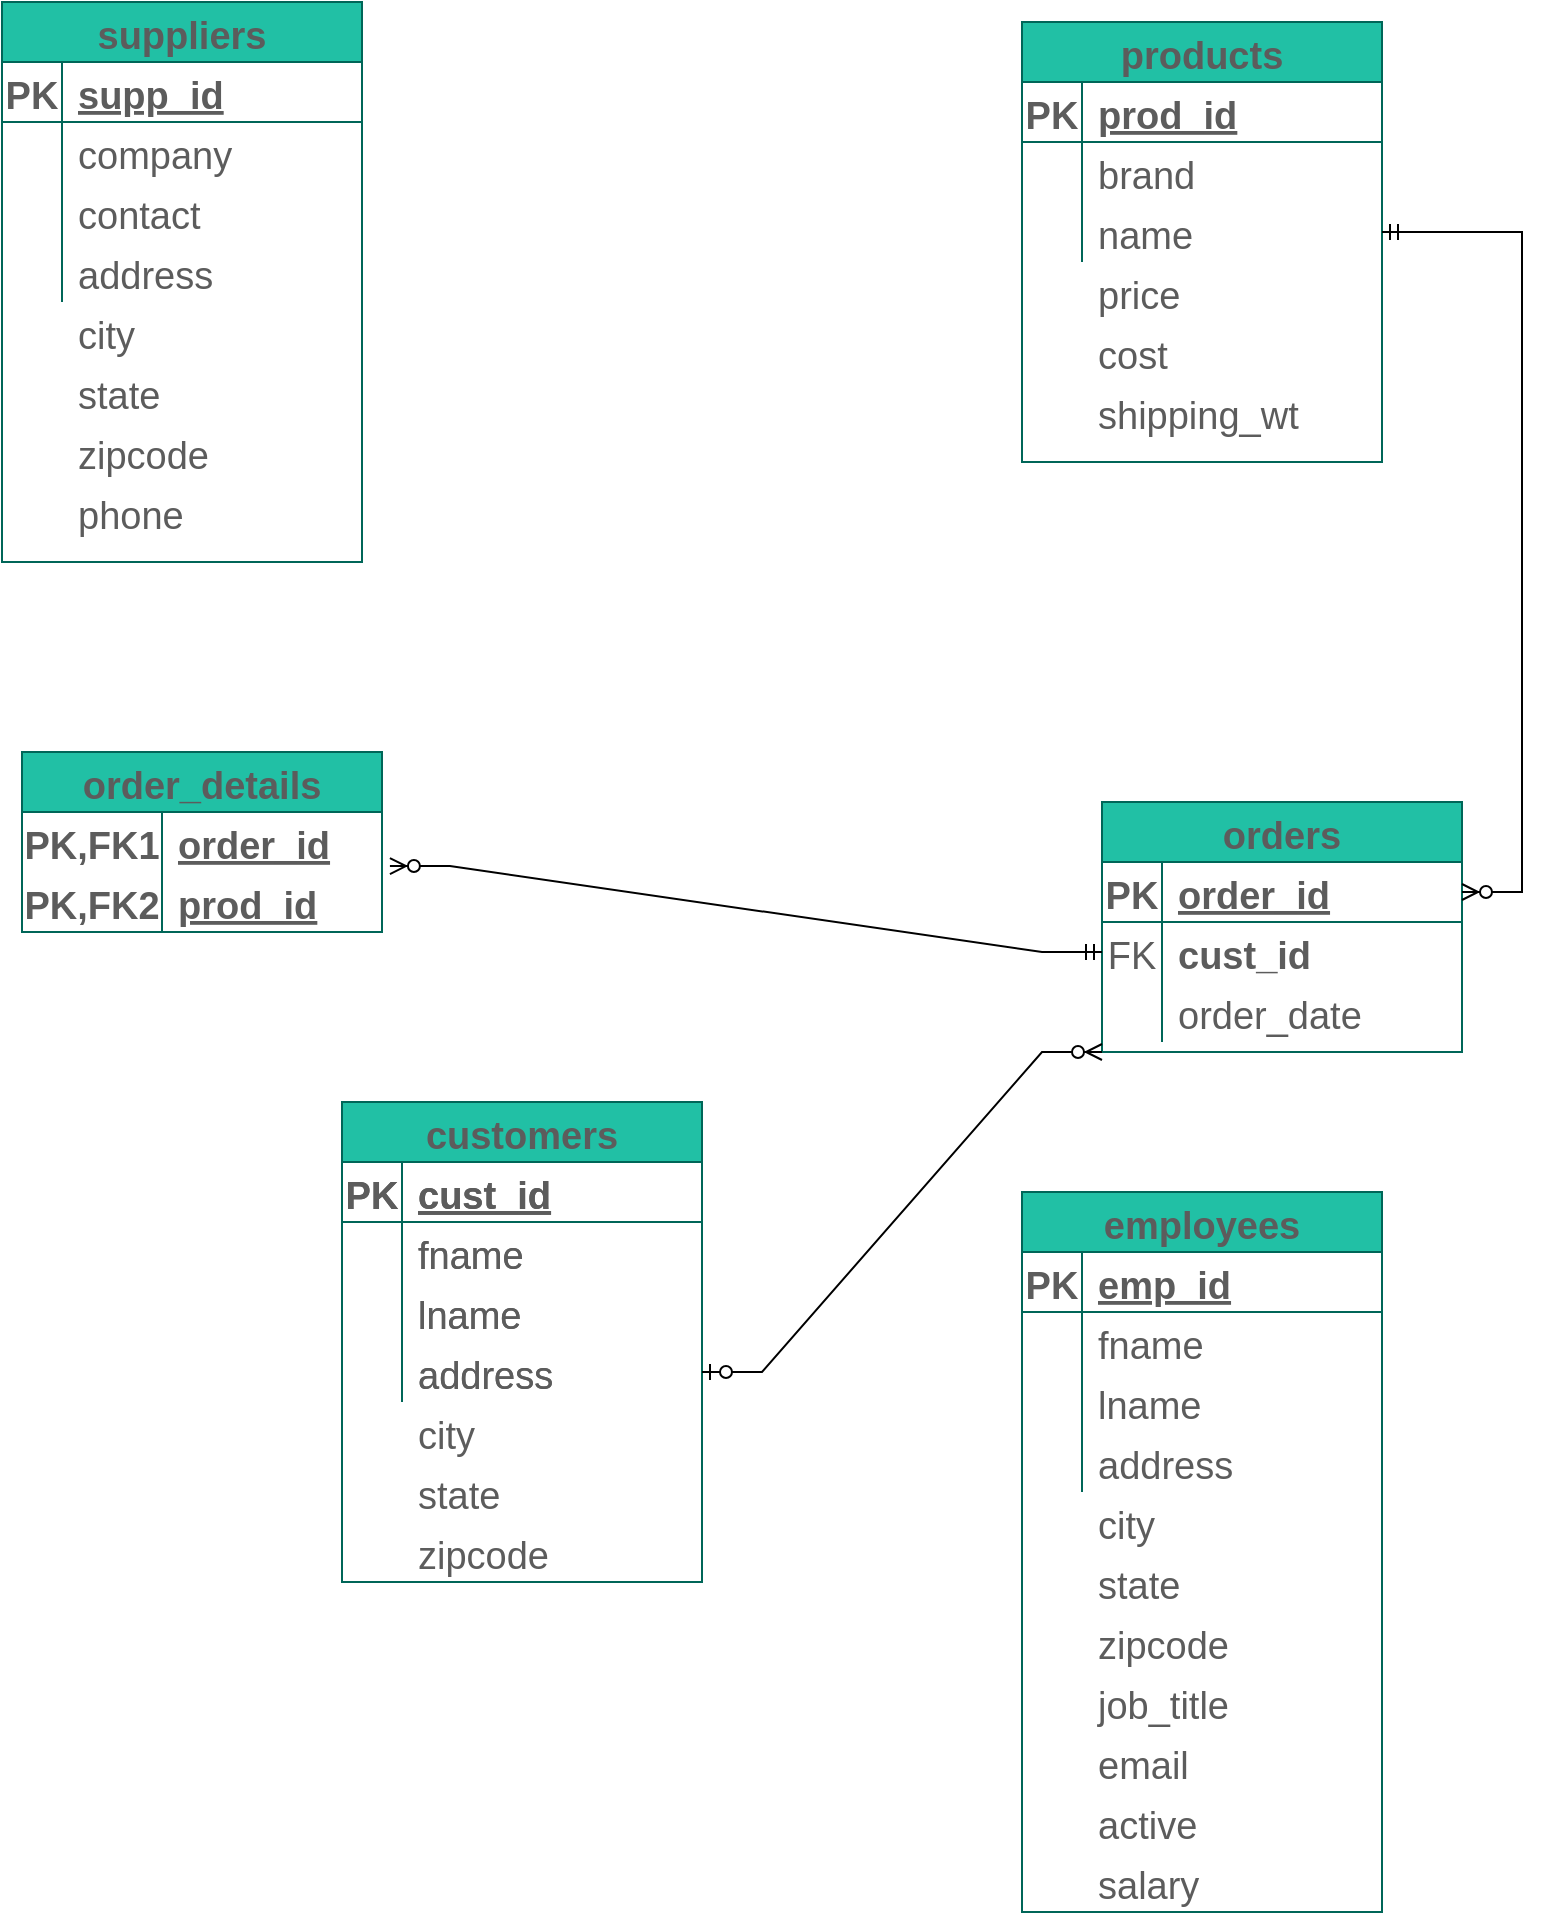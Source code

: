<mxfile version="15.5.8" type="onedrive"><diagram id="DwkS483qY-H0mCdRxVmd" name="Page-1"><mxGraphModel dx="2383" dy="1231" grid="1" gridSize="10" guides="1" tooltips="1" connect="1" arrows="1" fold="1" page="1" pageScale="1" pageWidth="850" pageHeight="1100" math="0" shadow="0"><root><mxCell id="0"/><mxCell id="1" parent="0"/><mxCell id="z4nYT6DhhZfo6sBerIQB-19" value="customers" style="shape=table;startSize=30;container=1;collapsible=1;childLayout=tableLayout;fixedRows=1;rowLines=0;fontStyle=1;align=center;resizeLast=1;fontSize=19;fillColor=#21C0A5;strokeColor=#006658;fontColor=#5C5C5C;" parent="1" vertex="1"><mxGeometry x="210" y="590" width="180" height="240" as="geometry"/></mxCell><mxCell id="z4nYT6DhhZfo6sBerIQB-20" value="" style="shape=partialRectangle;collapsible=0;dropTarget=0;pointerEvents=0;fillColor=none;top=0;left=0;bottom=1;right=0;points=[[0,0.5],[1,0.5]];portConstraint=eastwest;fontSize=19;strokeColor=#006658;fontColor=#5C5C5C;" parent="z4nYT6DhhZfo6sBerIQB-19" vertex="1"><mxGeometry y="30" width="180" height="30" as="geometry"/></mxCell><mxCell id="z4nYT6DhhZfo6sBerIQB-21" value="PK" style="shape=partialRectangle;connectable=0;fillColor=none;top=0;left=0;bottom=0;right=0;fontStyle=1;overflow=hidden;fontSize=19;strokeColor=#006658;fontColor=#5C5C5C;" parent="z4nYT6DhhZfo6sBerIQB-20" vertex="1"><mxGeometry width="30" height="30" as="geometry"><mxRectangle width="30" height="30" as="alternateBounds"/></mxGeometry></mxCell><mxCell id="z4nYT6DhhZfo6sBerIQB-22" value="cust_id" style="shape=partialRectangle;connectable=0;fillColor=none;top=0;left=0;bottom=0;right=0;align=left;spacingLeft=6;fontStyle=5;overflow=hidden;fontSize=19;strokeColor=#006658;fontColor=#5C5C5C;" parent="z4nYT6DhhZfo6sBerIQB-20" vertex="1"><mxGeometry x="30" width="150" height="30" as="geometry"><mxRectangle width="150" height="30" as="alternateBounds"/></mxGeometry></mxCell><mxCell id="z4nYT6DhhZfo6sBerIQB-23" value="" style="shape=partialRectangle;collapsible=0;dropTarget=0;pointerEvents=0;fillColor=none;top=0;left=0;bottom=0;right=0;points=[[0,0.5],[1,0.5]];portConstraint=eastwest;fontSize=19;strokeColor=#006658;fontColor=#5C5C5C;" parent="z4nYT6DhhZfo6sBerIQB-19" vertex="1"><mxGeometry y="60" width="180" height="30" as="geometry"/></mxCell><mxCell id="z4nYT6DhhZfo6sBerIQB-24" value="" style="shape=partialRectangle;connectable=0;fillColor=none;top=0;left=0;bottom=0;right=0;editable=1;overflow=hidden;fontSize=19;strokeColor=#006658;fontColor=#5C5C5C;" parent="z4nYT6DhhZfo6sBerIQB-23" vertex="1"><mxGeometry width="30" height="30" as="geometry"><mxRectangle width="30" height="30" as="alternateBounds"/></mxGeometry></mxCell><mxCell id="z4nYT6DhhZfo6sBerIQB-25" value="fname" style="shape=partialRectangle;connectable=0;fillColor=none;top=0;left=0;bottom=0;right=0;align=left;spacingLeft=6;overflow=hidden;fontSize=19;strokeColor=#006658;fontColor=#5C5C5C;" parent="z4nYT6DhhZfo6sBerIQB-23" vertex="1"><mxGeometry x="30" width="150" height="30" as="geometry"><mxRectangle width="150" height="30" as="alternateBounds"/></mxGeometry></mxCell><mxCell id="z4nYT6DhhZfo6sBerIQB-26" value="" style="shape=partialRectangle;collapsible=0;dropTarget=0;pointerEvents=0;fillColor=none;top=0;left=0;bottom=0;right=0;points=[[0,0.5],[1,0.5]];portConstraint=eastwest;fontSize=19;strokeColor=#006658;fontColor=#5C5C5C;" parent="z4nYT6DhhZfo6sBerIQB-19" vertex="1"><mxGeometry y="90" width="180" height="30" as="geometry"/></mxCell><mxCell id="z4nYT6DhhZfo6sBerIQB-27" value="" style="shape=partialRectangle;connectable=0;fillColor=none;top=0;left=0;bottom=0;right=0;editable=1;overflow=hidden;fontSize=19;strokeColor=#006658;fontColor=#5C5C5C;" parent="z4nYT6DhhZfo6sBerIQB-26" vertex="1"><mxGeometry width="30" height="30" as="geometry"><mxRectangle width="30" height="30" as="alternateBounds"/></mxGeometry></mxCell><mxCell id="z4nYT6DhhZfo6sBerIQB-28" value="lname" style="shape=partialRectangle;connectable=0;fillColor=none;top=0;left=0;bottom=0;right=0;align=left;spacingLeft=6;overflow=hidden;fontSize=19;strokeColor=#006658;fontColor=#5C5C5C;" parent="z4nYT6DhhZfo6sBerIQB-26" vertex="1"><mxGeometry x="30" width="150" height="30" as="geometry"><mxRectangle width="150" height="30" as="alternateBounds"/></mxGeometry></mxCell><mxCell id="z4nYT6DhhZfo6sBerIQB-29" value="" style="shape=partialRectangle;collapsible=0;dropTarget=0;pointerEvents=0;fillColor=none;top=0;left=0;bottom=0;right=0;points=[[0,0.5],[1,0.5]];portConstraint=eastwest;fontSize=19;strokeColor=#006658;fontColor=#5C5C5C;" parent="z4nYT6DhhZfo6sBerIQB-19" vertex="1"><mxGeometry y="120" width="180" height="30" as="geometry"/></mxCell><mxCell id="z4nYT6DhhZfo6sBerIQB-30" value="" style="shape=partialRectangle;connectable=0;fillColor=none;top=0;left=0;bottom=0;right=0;editable=1;overflow=hidden;fontSize=19;strokeColor=#006658;fontColor=#5C5C5C;" parent="z4nYT6DhhZfo6sBerIQB-29" vertex="1"><mxGeometry width="30" height="30" as="geometry"><mxRectangle width="30" height="30" as="alternateBounds"/></mxGeometry></mxCell><mxCell id="z4nYT6DhhZfo6sBerIQB-31" value="address" style="shape=partialRectangle;connectable=0;fillColor=none;top=0;left=0;bottom=0;right=0;align=left;spacingLeft=6;overflow=hidden;fontSize=19;strokeColor=#006658;fontColor=#5C5C5C;" parent="z4nYT6DhhZfo6sBerIQB-29" vertex="1"><mxGeometry x="30" width="150" height="30" as="geometry"><mxRectangle width="150" height="30" as="alternateBounds"/></mxGeometry></mxCell><mxCell id="z4nYT6DhhZfo6sBerIQB-34" value="city" style="shape=partialRectangle;connectable=0;fillColor=none;top=0;left=0;bottom=0;right=0;align=left;spacingLeft=6;overflow=hidden;fontSize=19;strokeColor=#006658;fontColor=#5C5C5C;" parent="1" vertex="1"><mxGeometry x="240" y="740" width="150" height="30" as="geometry"><mxRectangle width="150" height="30" as="alternateBounds"/></mxGeometry></mxCell><mxCell id="z4nYT6DhhZfo6sBerIQB-36" value="state" style="shape=partialRectangle;connectable=0;fillColor=none;top=0;left=0;bottom=0;right=0;align=left;spacingLeft=6;overflow=hidden;fontSize=19;strokeColor=#006658;fontColor=#5C5C5C;" parent="1" vertex="1"><mxGeometry x="240" y="770" width="150" height="30" as="geometry"><mxRectangle width="150" height="30" as="alternateBounds"/></mxGeometry></mxCell><mxCell id="z4nYT6DhhZfo6sBerIQB-37" value="zipcode" style="shape=partialRectangle;connectable=0;fillColor=none;top=0;left=0;bottom=0;right=0;align=left;spacingLeft=6;overflow=hidden;fontSize=19;strokeColor=#006658;fontColor=#5C5C5C;" parent="1" vertex="1"><mxGeometry x="240" y="800" width="150" height="30" as="geometry"><mxRectangle width="150" height="30" as="alternateBounds"/></mxGeometry></mxCell><mxCell id="z4nYT6DhhZfo6sBerIQB-38" value="customers" style="shape=table;startSize=30;container=1;collapsible=1;childLayout=tableLayout;fixedRows=1;rowLines=0;fontStyle=1;align=center;resizeLast=1;fontSize=19;fillColor=#21C0A5;strokeColor=#006658;fontColor=#5C5C5C;" parent="1" vertex="1"><mxGeometry x="210" y="590" width="180" height="240" as="geometry"/></mxCell><mxCell id="z4nYT6DhhZfo6sBerIQB-39" value="" style="shape=partialRectangle;collapsible=0;dropTarget=0;pointerEvents=0;fillColor=none;top=0;left=0;bottom=1;right=0;points=[[0,0.5],[1,0.5]];portConstraint=eastwest;fontSize=19;strokeColor=#006658;fontColor=#5C5C5C;" parent="z4nYT6DhhZfo6sBerIQB-38" vertex="1"><mxGeometry y="30" width="180" height="30" as="geometry"/></mxCell><mxCell id="z4nYT6DhhZfo6sBerIQB-40" value="PK" style="shape=partialRectangle;connectable=0;fillColor=none;top=0;left=0;bottom=0;right=0;fontStyle=1;overflow=hidden;fontSize=19;strokeColor=#006658;fontColor=#5C5C5C;" parent="z4nYT6DhhZfo6sBerIQB-39" vertex="1"><mxGeometry width="30" height="30" as="geometry"><mxRectangle width="30" height="30" as="alternateBounds"/></mxGeometry></mxCell><mxCell id="z4nYT6DhhZfo6sBerIQB-41" value="cust_id" style="shape=partialRectangle;connectable=0;fillColor=none;top=0;left=0;bottom=0;right=0;align=left;spacingLeft=6;fontStyle=5;overflow=hidden;fontSize=19;strokeColor=#006658;fontColor=#5C5C5C;" parent="z4nYT6DhhZfo6sBerIQB-39" vertex="1"><mxGeometry x="30" width="150" height="30" as="geometry"><mxRectangle width="150" height="30" as="alternateBounds"/></mxGeometry></mxCell><mxCell id="z4nYT6DhhZfo6sBerIQB-42" value="" style="shape=partialRectangle;collapsible=0;dropTarget=0;pointerEvents=0;fillColor=none;top=0;left=0;bottom=0;right=0;points=[[0,0.5],[1,0.5]];portConstraint=eastwest;fontSize=19;strokeColor=#006658;fontColor=#5C5C5C;" parent="z4nYT6DhhZfo6sBerIQB-38" vertex="1"><mxGeometry y="60" width="180" height="30" as="geometry"/></mxCell><mxCell id="z4nYT6DhhZfo6sBerIQB-43" value="" style="shape=partialRectangle;connectable=0;fillColor=none;top=0;left=0;bottom=0;right=0;editable=1;overflow=hidden;fontSize=19;strokeColor=#006658;fontColor=#5C5C5C;" parent="z4nYT6DhhZfo6sBerIQB-42" vertex="1"><mxGeometry width="30" height="30" as="geometry"><mxRectangle width="30" height="30" as="alternateBounds"/></mxGeometry></mxCell><mxCell id="z4nYT6DhhZfo6sBerIQB-44" value="fname" style="shape=partialRectangle;connectable=0;fillColor=none;top=0;left=0;bottom=0;right=0;align=left;spacingLeft=6;overflow=hidden;fontSize=19;strokeColor=#006658;fontColor=#5C5C5C;" parent="z4nYT6DhhZfo6sBerIQB-42" vertex="1"><mxGeometry x="30" width="150" height="30" as="geometry"><mxRectangle width="150" height="30" as="alternateBounds"/></mxGeometry></mxCell><mxCell id="z4nYT6DhhZfo6sBerIQB-45" value="" style="shape=partialRectangle;collapsible=0;dropTarget=0;pointerEvents=0;fillColor=none;top=0;left=0;bottom=0;right=0;points=[[0,0.5],[1,0.5]];portConstraint=eastwest;fontSize=19;strokeColor=#006658;fontColor=#5C5C5C;" parent="z4nYT6DhhZfo6sBerIQB-38" vertex="1"><mxGeometry y="90" width="180" height="30" as="geometry"/></mxCell><mxCell id="z4nYT6DhhZfo6sBerIQB-46" value="" style="shape=partialRectangle;connectable=0;fillColor=none;top=0;left=0;bottom=0;right=0;editable=1;overflow=hidden;fontSize=19;strokeColor=#006658;fontColor=#5C5C5C;" parent="z4nYT6DhhZfo6sBerIQB-45" vertex="1"><mxGeometry width="30" height="30" as="geometry"><mxRectangle width="30" height="30" as="alternateBounds"/></mxGeometry></mxCell><mxCell id="z4nYT6DhhZfo6sBerIQB-47" value="lname" style="shape=partialRectangle;connectable=0;fillColor=none;top=0;left=0;bottom=0;right=0;align=left;spacingLeft=6;overflow=hidden;fontSize=19;strokeColor=#006658;fontColor=#5C5C5C;" parent="z4nYT6DhhZfo6sBerIQB-45" vertex="1"><mxGeometry x="30" width="150" height="30" as="geometry"><mxRectangle width="150" height="30" as="alternateBounds"/></mxGeometry></mxCell><mxCell id="z4nYT6DhhZfo6sBerIQB-48" value="" style="shape=partialRectangle;collapsible=0;dropTarget=0;pointerEvents=0;fillColor=none;top=0;left=0;bottom=0;right=0;points=[[0,0.5],[1,0.5]];portConstraint=eastwest;fontSize=19;strokeColor=#006658;fontColor=#5C5C5C;" parent="z4nYT6DhhZfo6sBerIQB-38" vertex="1"><mxGeometry y="120" width="180" height="30" as="geometry"/></mxCell><mxCell id="z4nYT6DhhZfo6sBerIQB-49" value="" style="shape=partialRectangle;connectable=0;fillColor=none;top=0;left=0;bottom=0;right=0;editable=1;overflow=hidden;fontSize=19;strokeColor=#006658;fontColor=#5C5C5C;" parent="z4nYT6DhhZfo6sBerIQB-48" vertex="1"><mxGeometry width="30" height="30" as="geometry"><mxRectangle width="30" height="30" as="alternateBounds"/></mxGeometry></mxCell><mxCell id="z4nYT6DhhZfo6sBerIQB-50" value="address" style="shape=partialRectangle;connectable=0;fillColor=none;top=0;left=0;bottom=0;right=0;align=left;spacingLeft=6;overflow=hidden;fontSize=19;strokeColor=#006658;fontColor=#5C5C5C;" parent="z4nYT6DhhZfo6sBerIQB-48" vertex="1"><mxGeometry x="30" width="150" height="30" as="geometry"><mxRectangle width="150" height="30" as="alternateBounds"/></mxGeometry></mxCell><mxCell id="z4nYT6DhhZfo6sBerIQB-64" value="employees" style="shape=table;startSize=30;container=1;collapsible=1;childLayout=tableLayout;fixedRows=1;rowLines=0;fontStyle=1;align=center;resizeLast=1;fontSize=19;fillColor=#21C0A5;strokeColor=#006658;fontColor=#5C5C5C;" parent="1" vertex="1"><mxGeometry x="550" y="635" width="180" height="360" as="geometry"/></mxCell><mxCell id="z4nYT6DhhZfo6sBerIQB-65" value="" style="shape=partialRectangle;collapsible=0;dropTarget=0;pointerEvents=0;fillColor=none;top=0;left=0;bottom=1;right=0;points=[[0,0.5],[1,0.5]];portConstraint=eastwest;fontSize=19;strokeColor=#006658;fontColor=#5C5C5C;" parent="z4nYT6DhhZfo6sBerIQB-64" vertex="1"><mxGeometry y="30" width="180" height="30" as="geometry"/></mxCell><mxCell id="z4nYT6DhhZfo6sBerIQB-66" value="PK" style="shape=partialRectangle;connectable=0;fillColor=none;top=0;left=0;bottom=0;right=0;fontStyle=1;overflow=hidden;fontSize=19;strokeColor=#006658;fontColor=#5C5C5C;" parent="z4nYT6DhhZfo6sBerIQB-65" vertex="1"><mxGeometry width="30" height="30" as="geometry"><mxRectangle width="30" height="30" as="alternateBounds"/></mxGeometry></mxCell><mxCell id="z4nYT6DhhZfo6sBerIQB-67" value="emp_id" style="shape=partialRectangle;connectable=0;fillColor=none;top=0;left=0;bottom=0;right=0;align=left;spacingLeft=6;fontStyle=5;overflow=hidden;fontSize=19;strokeColor=#006658;fontColor=#5C5C5C;" parent="z4nYT6DhhZfo6sBerIQB-65" vertex="1"><mxGeometry x="30" width="150" height="30" as="geometry"><mxRectangle width="150" height="30" as="alternateBounds"/></mxGeometry></mxCell><mxCell id="z4nYT6DhhZfo6sBerIQB-68" value="" style="shape=partialRectangle;collapsible=0;dropTarget=0;pointerEvents=0;fillColor=none;top=0;left=0;bottom=0;right=0;points=[[0,0.5],[1,0.5]];portConstraint=eastwest;fontSize=19;strokeColor=#006658;fontColor=#5C5C5C;" parent="z4nYT6DhhZfo6sBerIQB-64" vertex="1"><mxGeometry y="60" width="180" height="30" as="geometry"/></mxCell><mxCell id="z4nYT6DhhZfo6sBerIQB-69" value="" style="shape=partialRectangle;connectable=0;fillColor=none;top=0;left=0;bottom=0;right=0;editable=1;overflow=hidden;fontSize=19;strokeColor=#006658;fontColor=#5C5C5C;" parent="z4nYT6DhhZfo6sBerIQB-68" vertex="1"><mxGeometry width="30" height="30" as="geometry"><mxRectangle width="30" height="30" as="alternateBounds"/></mxGeometry></mxCell><mxCell id="z4nYT6DhhZfo6sBerIQB-70" value="fname" style="shape=partialRectangle;connectable=0;fillColor=none;top=0;left=0;bottom=0;right=0;align=left;spacingLeft=6;overflow=hidden;fontSize=19;strokeColor=#006658;fontColor=#5C5C5C;" parent="z4nYT6DhhZfo6sBerIQB-68" vertex="1"><mxGeometry x="30" width="150" height="30" as="geometry"><mxRectangle width="150" height="30" as="alternateBounds"/></mxGeometry></mxCell><mxCell id="z4nYT6DhhZfo6sBerIQB-71" value="" style="shape=partialRectangle;collapsible=0;dropTarget=0;pointerEvents=0;fillColor=none;top=0;left=0;bottom=0;right=0;points=[[0,0.5],[1,0.5]];portConstraint=eastwest;fontSize=19;strokeColor=#006658;fontColor=#5C5C5C;" parent="z4nYT6DhhZfo6sBerIQB-64" vertex="1"><mxGeometry y="90" width="180" height="30" as="geometry"/></mxCell><mxCell id="z4nYT6DhhZfo6sBerIQB-72" value="" style="shape=partialRectangle;connectable=0;fillColor=none;top=0;left=0;bottom=0;right=0;editable=1;overflow=hidden;fontSize=19;strokeColor=#006658;fontColor=#5C5C5C;" parent="z4nYT6DhhZfo6sBerIQB-71" vertex="1"><mxGeometry width="30" height="30" as="geometry"><mxRectangle width="30" height="30" as="alternateBounds"/></mxGeometry></mxCell><mxCell id="z4nYT6DhhZfo6sBerIQB-73" value="lname" style="shape=partialRectangle;connectable=0;fillColor=none;top=0;left=0;bottom=0;right=0;align=left;spacingLeft=6;overflow=hidden;fontSize=19;strokeColor=#006658;fontColor=#5C5C5C;" parent="z4nYT6DhhZfo6sBerIQB-71" vertex="1"><mxGeometry x="30" width="150" height="30" as="geometry"><mxRectangle width="150" height="30" as="alternateBounds"/></mxGeometry></mxCell><mxCell id="z4nYT6DhhZfo6sBerIQB-74" value="" style="shape=partialRectangle;collapsible=0;dropTarget=0;pointerEvents=0;fillColor=none;top=0;left=0;bottom=0;right=0;points=[[0,0.5],[1,0.5]];portConstraint=eastwest;fontSize=19;strokeColor=#006658;fontColor=#5C5C5C;" parent="z4nYT6DhhZfo6sBerIQB-64" vertex="1"><mxGeometry y="120" width="180" height="30" as="geometry"/></mxCell><mxCell id="z4nYT6DhhZfo6sBerIQB-75" value="" style="shape=partialRectangle;connectable=0;fillColor=none;top=0;left=0;bottom=0;right=0;editable=1;overflow=hidden;fontSize=19;strokeColor=#006658;fontColor=#5C5C5C;" parent="z4nYT6DhhZfo6sBerIQB-74" vertex="1"><mxGeometry width="30" height="30" as="geometry"><mxRectangle width="30" height="30" as="alternateBounds"/></mxGeometry></mxCell><mxCell id="z4nYT6DhhZfo6sBerIQB-76" value="address" style="shape=partialRectangle;connectable=0;fillColor=none;top=0;left=0;bottom=0;right=0;align=left;spacingLeft=6;overflow=hidden;fontSize=19;strokeColor=#006658;fontColor=#5C5C5C;" parent="z4nYT6DhhZfo6sBerIQB-74" vertex="1"><mxGeometry x="30" width="150" height="30" as="geometry"><mxRectangle width="150" height="30" as="alternateBounds"/></mxGeometry></mxCell><mxCell id="z4nYT6DhhZfo6sBerIQB-77" value="city" style="shape=partialRectangle;connectable=0;fillColor=none;top=0;left=0;bottom=0;right=0;align=left;spacingLeft=6;overflow=hidden;fontSize=19;strokeColor=#006658;fontColor=#5C5C5C;" parent="1" vertex="1"><mxGeometry x="580" y="785" width="150" height="30" as="geometry"><mxRectangle width="150" height="30" as="alternateBounds"/></mxGeometry></mxCell><mxCell id="z4nYT6DhhZfo6sBerIQB-78" value="state" style="shape=partialRectangle;connectable=0;fillColor=none;top=0;left=0;bottom=0;right=0;align=left;spacingLeft=6;overflow=hidden;fontSize=19;strokeColor=#006658;fontColor=#5C5C5C;" parent="1" vertex="1"><mxGeometry x="580" y="815" width="150" height="30" as="geometry"><mxRectangle width="150" height="30" as="alternateBounds"/></mxGeometry></mxCell><mxCell id="z4nYT6DhhZfo6sBerIQB-79" value="zipcode" style="shape=partialRectangle;connectable=0;fillColor=none;top=0;left=0;bottom=0;right=0;align=left;spacingLeft=6;overflow=hidden;fontSize=19;strokeColor=#006658;fontColor=#5C5C5C;" parent="1" vertex="1"><mxGeometry x="580" y="845" width="150" height="30" as="geometry"><mxRectangle width="150" height="30" as="alternateBounds"/></mxGeometry></mxCell><mxCell id="z4nYT6DhhZfo6sBerIQB-93" value="job_title" style="shape=partialRectangle;connectable=0;fillColor=none;top=0;left=0;bottom=0;right=0;align=left;spacingLeft=6;overflow=hidden;fontSize=19;strokeColor=#006658;fontColor=#5C5C5C;" parent="1" vertex="1"><mxGeometry x="580" y="875" width="150" height="30" as="geometry"><mxRectangle width="150" height="30" as="alternateBounds"/></mxGeometry></mxCell><mxCell id="z4nYT6DhhZfo6sBerIQB-94" value="email" style="shape=partialRectangle;connectable=0;fillColor=none;top=0;left=0;bottom=0;right=0;align=left;spacingLeft=6;overflow=hidden;fontSize=19;strokeColor=#006658;fontColor=#5C5C5C;" parent="1" vertex="1"><mxGeometry x="580" y="905" width="150" height="30" as="geometry"><mxRectangle width="150" height="30" as="alternateBounds"/></mxGeometry></mxCell><mxCell id="z4nYT6DhhZfo6sBerIQB-95" value="active" style="shape=partialRectangle;connectable=0;fillColor=none;top=0;left=0;bottom=0;right=0;align=left;spacingLeft=6;overflow=hidden;fontSize=19;strokeColor=#006658;fontColor=#5C5C5C;" parent="1" vertex="1"><mxGeometry x="580" y="935" width="150" height="30" as="geometry"><mxRectangle width="150" height="30" as="alternateBounds"/></mxGeometry></mxCell><mxCell id="z4nYT6DhhZfo6sBerIQB-96" value="salary" style="shape=partialRectangle;connectable=0;fillColor=none;top=0;left=0;bottom=0;right=0;align=left;spacingLeft=6;overflow=hidden;fontSize=19;strokeColor=#006658;fontColor=#5C5C5C;" parent="1" vertex="1"><mxGeometry x="580" y="965" width="150" height="30" as="geometry"><mxRectangle width="150" height="30" as="alternateBounds"/></mxGeometry></mxCell><mxCell id="z4nYT6DhhZfo6sBerIQB-97" value="orders" style="shape=table;startSize=30;container=1;collapsible=1;childLayout=tableLayout;fixedRows=1;rowLines=0;fontStyle=1;align=center;resizeLast=1;fontSize=19;fillColor=#21C0A5;strokeColor=#006658;fontColor=#5C5C5C;" parent="1" vertex="1"><mxGeometry x="590" y="440" width="180" height="125" as="geometry"/></mxCell><mxCell id="z4nYT6DhhZfo6sBerIQB-98" value="" style="shape=partialRectangle;collapsible=0;dropTarget=0;pointerEvents=0;fillColor=none;top=0;left=0;bottom=1;right=0;points=[[0,0.5],[1,0.5]];portConstraint=eastwest;fontSize=19;strokeColor=#006658;fontColor=#5C5C5C;" parent="z4nYT6DhhZfo6sBerIQB-97" vertex="1"><mxGeometry y="30" width="180" height="30" as="geometry"/></mxCell><mxCell id="z4nYT6DhhZfo6sBerIQB-99" value="PK" style="shape=partialRectangle;connectable=0;fillColor=none;top=0;left=0;bottom=0;right=0;fontStyle=1;overflow=hidden;fontSize=19;strokeColor=#006658;fontColor=#5C5C5C;" parent="z4nYT6DhhZfo6sBerIQB-98" vertex="1"><mxGeometry width="30" height="30" as="geometry"><mxRectangle width="30" height="30" as="alternateBounds"/></mxGeometry></mxCell><mxCell id="z4nYT6DhhZfo6sBerIQB-100" value="order_id" style="shape=partialRectangle;connectable=0;fillColor=none;top=0;left=0;bottom=0;right=0;align=left;spacingLeft=6;fontStyle=5;overflow=hidden;fontSize=19;strokeColor=#006658;fontColor=#5C5C5C;" parent="z4nYT6DhhZfo6sBerIQB-98" vertex="1"><mxGeometry x="30" width="150" height="30" as="geometry"><mxRectangle width="150" height="30" as="alternateBounds"/></mxGeometry></mxCell><mxCell id="z4nYT6DhhZfo6sBerIQB-101" value="" style="shape=partialRectangle;collapsible=0;dropTarget=0;pointerEvents=0;fillColor=none;top=0;left=0;bottom=0;right=0;points=[[0,0.5],[1,0.5]];portConstraint=eastwest;fontSize=19;strokeColor=#006658;fontColor=#5C5C5C;" parent="z4nYT6DhhZfo6sBerIQB-97" vertex="1"><mxGeometry y="60" width="180" height="30" as="geometry"/></mxCell><mxCell id="z4nYT6DhhZfo6sBerIQB-102" value="FK" style="shape=partialRectangle;connectable=0;fillColor=none;top=0;left=0;bottom=0;right=0;editable=1;overflow=hidden;fontSize=19;strokeColor=#006658;fontColor=#5C5C5C;" parent="z4nYT6DhhZfo6sBerIQB-101" vertex="1"><mxGeometry width="30" height="30" as="geometry"><mxRectangle width="30" height="30" as="alternateBounds"/></mxGeometry></mxCell><mxCell id="z4nYT6DhhZfo6sBerIQB-103" value="cust_id" style="shape=partialRectangle;connectable=0;fillColor=none;top=0;left=0;bottom=0;right=0;align=left;spacingLeft=6;overflow=hidden;fontSize=19;fontStyle=1;strokeColor=#006658;fontColor=#5C5C5C;" parent="z4nYT6DhhZfo6sBerIQB-101" vertex="1"><mxGeometry x="30" width="150" height="30" as="geometry"><mxRectangle width="150" height="30" as="alternateBounds"/></mxGeometry></mxCell><mxCell id="z4nYT6DhhZfo6sBerIQB-104" value="" style="shape=partialRectangle;collapsible=0;dropTarget=0;pointerEvents=0;fillColor=none;top=0;left=0;bottom=0;right=0;points=[[0,0.5],[1,0.5]];portConstraint=eastwest;fontSize=19;strokeColor=#006658;fontColor=#5C5C5C;" parent="z4nYT6DhhZfo6sBerIQB-97" vertex="1"><mxGeometry y="90" width="180" height="30" as="geometry"/></mxCell><mxCell id="z4nYT6DhhZfo6sBerIQB-105" value="" style="shape=partialRectangle;connectable=0;fillColor=none;top=0;left=0;bottom=0;right=0;editable=1;overflow=hidden;fontSize=19;strokeColor=#006658;fontColor=#5C5C5C;" parent="z4nYT6DhhZfo6sBerIQB-104" vertex="1"><mxGeometry width="30" height="30" as="geometry"><mxRectangle width="30" height="30" as="alternateBounds"/></mxGeometry></mxCell><mxCell id="z4nYT6DhhZfo6sBerIQB-106" value="order_date" style="shape=partialRectangle;connectable=0;fillColor=none;top=0;left=0;bottom=0;right=0;align=left;spacingLeft=6;overflow=hidden;fontSize=19;strokeColor=#006658;fontColor=#5C5C5C;" parent="z4nYT6DhhZfo6sBerIQB-104" vertex="1"><mxGeometry x="30" width="150" height="30" as="geometry"><mxRectangle width="150" height="30" as="alternateBounds"/></mxGeometry></mxCell><mxCell id="z4nYT6DhhZfo6sBerIQB-110" value="order_details" style="shape=table;startSize=30;container=1;collapsible=1;childLayout=tableLayout;fixedRows=1;rowLines=0;fontStyle=1;align=center;resizeLast=1;fontSize=19;fillColor=#21C0A5;strokeColor=#006658;fontColor=#5C5C5C;" parent="1" vertex="1"><mxGeometry x="50" y="415" width="180" height="90" as="geometry"/></mxCell><mxCell id="z4nYT6DhhZfo6sBerIQB-111" value="" style="shape=partialRectangle;collapsible=0;dropTarget=0;pointerEvents=0;fillColor=none;top=0;left=0;bottom=0;right=0;points=[[0,0.5],[1,0.5]];portConstraint=eastwest;fontSize=19;strokeColor=#006658;fontColor=#5C5C5C;" parent="z4nYT6DhhZfo6sBerIQB-110" vertex="1"><mxGeometry y="30" width="180" height="30" as="geometry"/></mxCell><mxCell id="z4nYT6DhhZfo6sBerIQB-112" value="PK,FK1" style="shape=partialRectangle;connectable=0;fillColor=none;top=0;left=0;bottom=0;right=0;fontStyle=1;overflow=hidden;fontSize=19;strokeColor=#006658;fontColor=#5C5C5C;" parent="z4nYT6DhhZfo6sBerIQB-111" vertex="1"><mxGeometry width="70" height="30" as="geometry"><mxRectangle width="70" height="30" as="alternateBounds"/></mxGeometry></mxCell><mxCell id="z4nYT6DhhZfo6sBerIQB-113" value="order_id" style="shape=partialRectangle;connectable=0;fillColor=none;top=0;left=0;bottom=0;right=0;align=left;spacingLeft=6;fontStyle=5;overflow=hidden;fontSize=19;strokeColor=#006658;fontColor=#5C5C5C;" parent="z4nYT6DhhZfo6sBerIQB-111" vertex="1"><mxGeometry x="70" width="110" height="30" as="geometry"><mxRectangle width="110" height="30" as="alternateBounds"/></mxGeometry></mxCell><mxCell id="z4nYT6DhhZfo6sBerIQB-114" value="" style="shape=partialRectangle;collapsible=0;dropTarget=0;pointerEvents=0;fillColor=none;top=0;left=0;bottom=1;right=0;points=[[0,0.5],[1,0.5]];portConstraint=eastwest;fontSize=19;strokeColor=#006658;fontColor=#5C5C5C;" parent="z4nYT6DhhZfo6sBerIQB-110" vertex="1"><mxGeometry y="60" width="180" height="30" as="geometry"/></mxCell><mxCell id="z4nYT6DhhZfo6sBerIQB-115" value="PK,FK2" style="shape=partialRectangle;connectable=0;fillColor=none;top=0;left=0;bottom=0;right=0;fontStyle=1;overflow=hidden;fontSize=19;strokeColor=#006658;fontColor=#5C5C5C;" parent="z4nYT6DhhZfo6sBerIQB-114" vertex="1"><mxGeometry width="70" height="30" as="geometry"><mxRectangle width="70" height="30" as="alternateBounds"/></mxGeometry></mxCell><mxCell id="z4nYT6DhhZfo6sBerIQB-116" value="prod_id" style="shape=partialRectangle;connectable=0;fillColor=none;top=0;left=0;bottom=0;right=0;align=left;spacingLeft=6;fontStyle=5;overflow=hidden;fontSize=19;strokeColor=#006658;fontColor=#5C5C5C;" parent="z4nYT6DhhZfo6sBerIQB-114" vertex="1"><mxGeometry x="70" width="110" height="30" as="geometry"><mxRectangle width="110" height="30" as="alternateBounds"/></mxGeometry></mxCell><mxCell id="z4nYT6DhhZfo6sBerIQB-125" value="suppliers" style="shape=table;startSize=30;container=1;collapsible=1;childLayout=tableLayout;fixedRows=1;rowLines=0;fontStyle=1;align=center;resizeLast=1;fontSize=19;fillColor=#21C0A5;strokeColor=#006658;fontColor=#5C5C5C;" parent="1" vertex="1"><mxGeometry x="40" y="40" width="180" height="280" as="geometry"/></mxCell><mxCell id="z4nYT6DhhZfo6sBerIQB-126" value="" style="shape=partialRectangle;collapsible=0;dropTarget=0;pointerEvents=0;fillColor=none;top=0;left=0;bottom=1;right=0;points=[[0,0.5],[1,0.5]];portConstraint=eastwest;fontSize=19;strokeColor=#006658;fontColor=#5C5C5C;" parent="z4nYT6DhhZfo6sBerIQB-125" vertex="1"><mxGeometry y="30" width="180" height="30" as="geometry"/></mxCell><mxCell id="z4nYT6DhhZfo6sBerIQB-127" value="PK" style="shape=partialRectangle;connectable=0;fillColor=none;top=0;left=0;bottom=0;right=0;fontStyle=1;overflow=hidden;fontSize=19;strokeColor=#006658;fontColor=#5C5C5C;" parent="z4nYT6DhhZfo6sBerIQB-126" vertex="1"><mxGeometry width="30" height="30" as="geometry"><mxRectangle width="30" height="30" as="alternateBounds"/></mxGeometry></mxCell><mxCell id="z4nYT6DhhZfo6sBerIQB-128" value="supp_id" style="shape=partialRectangle;connectable=0;fillColor=none;top=0;left=0;bottom=0;right=0;align=left;spacingLeft=6;fontStyle=5;overflow=hidden;fontSize=19;strokeColor=#006658;fontColor=#5C5C5C;" parent="z4nYT6DhhZfo6sBerIQB-126" vertex="1"><mxGeometry x="30" width="150" height="30" as="geometry"><mxRectangle width="150" height="30" as="alternateBounds"/></mxGeometry></mxCell><mxCell id="z4nYT6DhhZfo6sBerIQB-129" value="" style="shape=partialRectangle;collapsible=0;dropTarget=0;pointerEvents=0;fillColor=none;top=0;left=0;bottom=0;right=0;points=[[0,0.5],[1,0.5]];portConstraint=eastwest;fontSize=19;strokeColor=#006658;fontColor=#5C5C5C;" parent="z4nYT6DhhZfo6sBerIQB-125" vertex="1"><mxGeometry y="60" width="180" height="30" as="geometry"/></mxCell><mxCell id="z4nYT6DhhZfo6sBerIQB-130" value="" style="shape=partialRectangle;connectable=0;fillColor=none;top=0;left=0;bottom=0;right=0;editable=1;overflow=hidden;fontSize=19;strokeColor=#006658;fontColor=#5C5C5C;" parent="z4nYT6DhhZfo6sBerIQB-129" vertex="1"><mxGeometry width="30" height="30" as="geometry"><mxRectangle width="30" height="30" as="alternateBounds"/></mxGeometry></mxCell><mxCell id="z4nYT6DhhZfo6sBerIQB-131" value="company" style="shape=partialRectangle;connectable=0;fillColor=none;top=0;left=0;bottom=0;right=0;align=left;spacingLeft=6;overflow=hidden;fontSize=19;strokeColor=#006658;fontColor=#5C5C5C;" parent="z4nYT6DhhZfo6sBerIQB-129" vertex="1"><mxGeometry x="30" width="150" height="30" as="geometry"><mxRectangle width="150" height="30" as="alternateBounds"/></mxGeometry></mxCell><mxCell id="z4nYT6DhhZfo6sBerIQB-132" value="" style="shape=partialRectangle;collapsible=0;dropTarget=0;pointerEvents=0;fillColor=none;top=0;left=0;bottom=0;right=0;points=[[0,0.5],[1,0.5]];portConstraint=eastwest;fontSize=19;strokeColor=#006658;fontColor=#5C5C5C;" parent="z4nYT6DhhZfo6sBerIQB-125" vertex="1"><mxGeometry y="90" width="180" height="30" as="geometry"/></mxCell><mxCell id="z4nYT6DhhZfo6sBerIQB-133" value="" style="shape=partialRectangle;connectable=0;fillColor=none;top=0;left=0;bottom=0;right=0;editable=1;overflow=hidden;fontSize=19;strokeColor=#006658;fontColor=#5C5C5C;" parent="z4nYT6DhhZfo6sBerIQB-132" vertex="1"><mxGeometry width="30" height="30" as="geometry"><mxRectangle width="30" height="30" as="alternateBounds"/></mxGeometry></mxCell><mxCell id="z4nYT6DhhZfo6sBerIQB-134" value="contact" style="shape=partialRectangle;connectable=0;fillColor=none;top=0;left=0;bottom=0;right=0;align=left;spacingLeft=6;overflow=hidden;fontSize=19;strokeColor=#006658;fontColor=#5C5C5C;" parent="z4nYT6DhhZfo6sBerIQB-132" vertex="1"><mxGeometry x="30" width="150" height="30" as="geometry"><mxRectangle width="150" height="30" as="alternateBounds"/></mxGeometry></mxCell><mxCell id="z4nYT6DhhZfo6sBerIQB-135" value="" style="shape=partialRectangle;collapsible=0;dropTarget=0;pointerEvents=0;fillColor=none;top=0;left=0;bottom=0;right=0;points=[[0,0.5],[1,0.5]];portConstraint=eastwest;fontSize=19;strokeColor=#006658;fontColor=#5C5C5C;" parent="z4nYT6DhhZfo6sBerIQB-125" vertex="1"><mxGeometry y="120" width="180" height="30" as="geometry"/></mxCell><mxCell id="z4nYT6DhhZfo6sBerIQB-136" value="" style="shape=partialRectangle;connectable=0;fillColor=none;top=0;left=0;bottom=0;right=0;editable=1;overflow=hidden;fontSize=19;strokeColor=#006658;fontColor=#5C5C5C;" parent="z4nYT6DhhZfo6sBerIQB-135" vertex="1"><mxGeometry width="30" height="30" as="geometry"><mxRectangle width="30" height="30" as="alternateBounds"/></mxGeometry></mxCell><mxCell id="z4nYT6DhhZfo6sBerIQB-137" value="address" style="shape=partialRectangle;connectable=0;fillColor=none;top=0;left=0;bottom=0;right=0;align=left;spacingLeft=6;overflow=hidden;fontSize=19;strokeColor=#006658;fontColor=#5C5C5C;" parent="z4nYT6DhhZfo6sBerIQB-135" vertex="1"><mxGeometry x="30" width="150" height="30" as="geometry"><mxRectangle width="150" height="30" as="alternateBounds"/></mxGeometry></mxCell><mxCell id="z4nYT6DhhZfo6sBerIQB-138" value="city" style="shape=partialRectangle;connectable=0;fillColor=none;top=0;left=0;bottom=0;right=0;align=left;spacingLeft=6;overflow=hidden;fontSize=19;strokeColor=#006658;fontColor=#5C5C5C;" parent="1" vertex="1"><mxGeometry x="70" y="190" width="150" height="30" as="geometry"><mxRectangle width="150" height="30" as="alternateBounds"/></mxGeometry></mxCell><mxCell id="z4nYT6DhhZfo6sBerIQB-139" value="state" style="shape=partialRectangle;connectable=0;fillColor=none;top=0;left=0;bottom=0;right=0;align=left;spacingLeft=6;overflow=hidden;fontSize=19;strokeColor=#006658;fontColor=#5C5C5C;" parent="1" vertex="1"><mxGeometry x="70" y="220" width="150" height="30" as="geometry"><mxRectangle width="150" height="30" as="alternateBounds"/></mxGeometry></mxCell><mxCell id="z4nYT6DhhZfo6sBerIQB-140" value="zipcode" style="shape=partialRectangle;connectable=0;fillColor=none;top=0;left=0;bottom=0;right=0;align=left;spacingLeft=6;overflow=hidden;fontSize=19;strokeColor=#006658;fontColor=#5C5C5C;" parent="1" vertex="1"><mxGeometry x="70" y="250" width="150" height="30" as="geometry"><mxRectangle width="150" height="30" as="alternateBounds"/></mxGeometry></mxCell><mxCell id="z4nYT6DhhZfo6sBerIQB-154" value="phone" style="shape=partialRectangle;connectable=0;fillColor=none;top=0;left=0;bottom=0;right=0;align=left;spacingLeft=6;overflow=hidden;fontSize=19;strokeColor=#006658;fontColor=#5C5C5C;" parent="1" vertex="1"><mxGeometry x="70" y="280" width="150" height="30" as="geometry"><mxRectangle width="150" height="30" as="alternateBounds"/></mxGeometry></mxCell><mxCell id="z4nYT6DhhZfo6sBerIQB-156" value="products" style="shape=table;startSize=30;container=1;collapsible=1;childLayout=tableLayout;fixedRows=1;rowLines=0;fontStyle=1;align=center;resizeLast=1;fontSize=19;fillColor=#21C0A5;strokeColor=#006658;fontColor=#5C5C5C;" parent="1" vertex="1"><mxGeometry x="550" y="50" width="180" height="220" as="geometry"/></mxCell><mxCell id="z4nYT6DhhZfo6sBerIQB-157" value="" style="shape=partialRectangle;collapsible=0;dropTarget=0;pointerEvents=0;fillColor=none;top=0;left=0;bottom=1;right=0;points=[[0,0.5],[1,0.5]];portConstraint=eastwest;fontSize=19;strokeColor=#006658;fontColor=#5C5C5C;" parent="z4nYT6DhhZfo6sBerIQB-156" vertex="1"><mxGeometry y="30" width="180" height="30" as="geometry"/></mxCell><mxCell id="z4nYT6DhhZfo6sBerIQB-158" value="PK" style="shape=partialRectangle;connectable=0;fillColor=none;top=0;left=0;bottom=0;right=0;fontStyle=1;overflow=hidden;fontSize=19;strokeColor=#006658;fontColor=#5C5C5C;" parent="z4nYT6DhhZfo6sBerIQB-157" vertex="1"><mxGeometry width="30" height="30" as="geometry"><mxRectangle width="30" height="30" as="alternateBounds"/></mxGeometry></mxCell><mxCell id="z4nYT6DhhZfo6sBerIQB-159" value="prod_id" style="shape=partialRectangle;connectable=0;fillColor=none;top=0;left=0;bottom=0;right=0;align=left;spacingLeft=6;fontStyle=5;overflow=hidden;fontSize=19;strokeColor=#006658;fontColor=#5C5C5C;" parent="z4nYT6DhhZfo6sBerIQB-157" vertex="1"><mxGeometry x="30" width="150" height="30" as="geometry"><mxRectangle width="150" height="30" as="alternateBounds"/></mxGeometry></mxCell><mxCell id="z4nYT6DhhZfo6sBerIQB-160" value="" style="shape=partialRectangle;collapsible=0;dropTarget=0;pointerEvents=0;fillColor=none;top=0;left=0;bottom=0;right=0;points=[[0,0.5],[1,0.5]];portConstraint=eastwest;fontSize=19;strokeColor=#006658;fontColor=#5C5C5C;" parent="z4nYT6DhhZfo6sBerIQB-156" vertex="1"><mxGeometry y="60" width="180" height="30" as="geometry"/></mxCell><mxCell id="z4nYT6DhhZfo6sBerIQB-161" value="" style="shape=partialRectangle;connectable=0;fillColor=none;top=0;left=0;bottom=0;right=0;editable=1;overflow=hidden;fontSize=19;strokeColor=#006658;fontColor=#5C5C5C;" parent="z4nYT6DhhZfo6sBerIQB-160" vertex="1"><mxGeometry width="30" height="30" as="geometry"><mxRectangle width="30" height="30" as="alternateBounds"/></mxGeometry></mxCell><mxCell id="z4nYT6DhhZfo6sBerIQB-162" value="brand" style="shape=partialRectangle;connectable=0;fillColor=none;top=0;left=0;bottom=0;right=0;align=left;spacingLeft=6;overflow=hidden;fontSize=19;fontStyle=0;strokeColor=#006658;fontColor=#5C5C5C;" parent="z4nYT6DhhZfo6sBerIQB-160" vertex="1"><mxGeometry x="30" width="150" height="30" as="geometry"><mxRectangle width="150" height="30" as="alternateBounds"/></mxGeometry></mxCell><mxCell id="z4nYT6DhhZfo6sBerIQB-163" value="" style="shape=partialRectangle;collapsible=0;dropTarget=0;pointerEvents=0;fillColor=none;top=0;left=0;bottom=0;right=0;points=[[0,0.5],[1,0.5]];portConstraint=eastwest;fontSize=19;strokeColor=#006658;fontColor=#5C5C5C;" parent="z4nYT6DhhZfo6sBerIQB-156" vertex="1"><mxGeometry y="90" width="180" height="30" as="geometry"/></mxCell><mxCell id="z4nYT6DhhZfo6sBerIQB-164" value="" style="shape=partialRectangle;connectable=0;fillColor=none;top=0;left=0;bottom=0;right=0;editable=1;overflow=hidden;fontSize=19;strokeColor=#006658;fontColor=#5C5C5C;" parent="z4nYT6DhhZfo6sBerIQB-163" vertex="1"><mxGeometry width="30" height="30" as="geometry"><mxRectangle width="30" height="30" as="alternateBounds"/></mxGeometry></mxCell><mxCell id="z4nYT6DhhZfo6sBerIQB-165" value="name" style="shape=partialRectangle;connectable=0;fillColor=none;top=0;left=0;bottom=0;right=0;align=left;spacingLeft=6;overflow=hidden;fontSize=19;strokeColor=#006658;fontColor=#5C5C5C;" parent="z4nYT6DhhZfo6sBerIQB-163" vertex="1"><mxGeometry x="30" width="150" height="30" as="geometry"><mxRectangle width="150" height="30" as="alternateBounds"/></mxGeometry></mxCell><mxCell id="z4nYT6DhhZfo6sBerIQB-176" value="price" style="shape=partialRectangle;connectable=0;fillColor=none;top=0;left=0;bottom=0;right=0;align=left;spacingLeft=6;overflow=hidden;fontSize=19;strokeColor=#006658;fontColor=#5C5C5C;" parent="1" vertex="1"><mxGeometry x="580" y="170" width="150" height="30" as="geometry"><mxRectangle width="150" height="30" as="alternateBounds"/></mxGeometry></mxCell><mxCell id="z4nYT6DhhZfo6sBerIQB-177" value="cost" style="shape=partialRectangle;connectable=0;fillColor=none;top=0;left=0;bottom=0;right=0;align=left;spacingLeft=6;overflow=hidden;fontSize=19;strokeColor=#006658;fontColor=#5C5C5C;" parent="1" vertex="1"><mxGeometry x="580" y="200" width="150" height="30" as="geometry"><mxRectangle width="150" height="30" as="alternateBounds"/></mxGeometry></mxCell><mxCell id="z4nYT6DhhZfo6sBerIQB-178" value="shipping_wt" style="shape=partialRectangle;connectable=0;fillColor=none;top=0;left=0;bottom=0;right=0;align=left;spacingLeft=6;overflow=hidden;fontSize=19;strokeColor=#006658;fontColor=#5C5C5C;" parent="1" vertex="1"><mxGeometry x="580" y="230" width="150" height="30" as="geometry"><mxRectangle width="150" height="30" as="alternateBounds"/></mxGeometry></mxCell><mxCell id="wwOSpQftRWw3nV2ehpMJ-1" value="" style="edgeStyle=entityRelationEdgeStyle;fontSize=12;html=1;endArrow=ERzeroToMany;startArrow=ERmandOne;rounded=0;exitX=1;exitY=0.5;exitDx=0;exitDy=0;" edge="1" parent="1" source="z4nYT6DhhZfo6sBerIQB-163" target="z4nYT6DhhZfo6sBerIQB-98"><mxGeometry width="100" height="100" relative="1" as="geometry"><mxPoint x="370" y="540" as="sourcePoint"/><mxPoint x="710" y="380" as="targetPoint"/></mxGeometry></mxCell><mxCell id="wwOSpQftRWw3nV2ehpMJ-2" value="" style="edgeStyle=entityRelationEdgeStyle;fontSize=12;html=1;endArrow=ERzeroToMany;startArrow=ERmandOne;rounded=0;entryX=1.022;entryY=0.901;entryDx=0;entryDy=0;entryPerimeter=0;exitX=0;exitY=0.5;exitDx=0;exitDy=0;" edge="1" parent="1" source="z4nYT6DhhZfo6sBerIQB-101" target="z4nYT6DhhZfo6sBerIQB-111"><mxGeometry width="100" height="100" relative="1" as="geometry"><mxPoint x="370" y="470" as="sourcePoint"/><mxPoint x="470" y="370" as="targetPoint"/></mxGeometry></mxCell><mxCell id="wwOSpQftRWw3nV2ehpMJ-5" value="" style="edgeStyle=entityRelationEdgeStyle;fontSize=12;html=1;endArrow=ERzeroToMany;startArrow=ERzeroToOne;rounded=0;entryX=0;entryY=1;entryDx=0;entryDy=0;exitX=1;exitY=0.5;exitDx=0;exitDy=0;" edge="1" parent="1" source="z4nYT6DhhZfo6sBerIQB-48" target="z4nYT6DhhZfo6sBerIQB-97"><mxGeometry width="100" height="100" relative="1" as="geometry"><mxPoint x="370" y="680" as="sourcePoint"/><mxPoint x="470" y="580" as="targetPoint"/></mxGeometry></mxCell></root></mxGraphModel></diagram></mxfile>